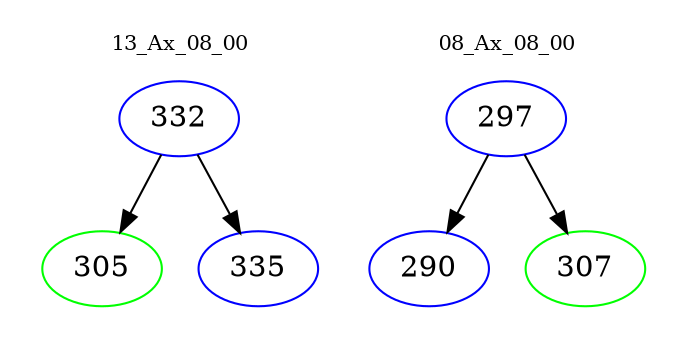 digraph{
subgraph cluster_0 {
color = white
label = "13_Ax_08_00";
fontsize=10;
T0_332 [label="332", color="blue"]
T0_332 -> T0_305 [color="black"]
T0_305 [label="305", color="green"]
T0_332 -> T0_335 [color="black"]
T0_335 [label="335", color="blue"]
}
subgraph cluster_1 {
color = white
label = "08_Ax_08_00";
fontsize=10;
T1_297 [label="297", color="blue"]
T1_297 -> T1_290 [color="black"]
T1_290 [label="290", color="blue"]
T1_297 -> T1_307 [color="black"]
T1_307 [label="307", color="green"]
}
}
